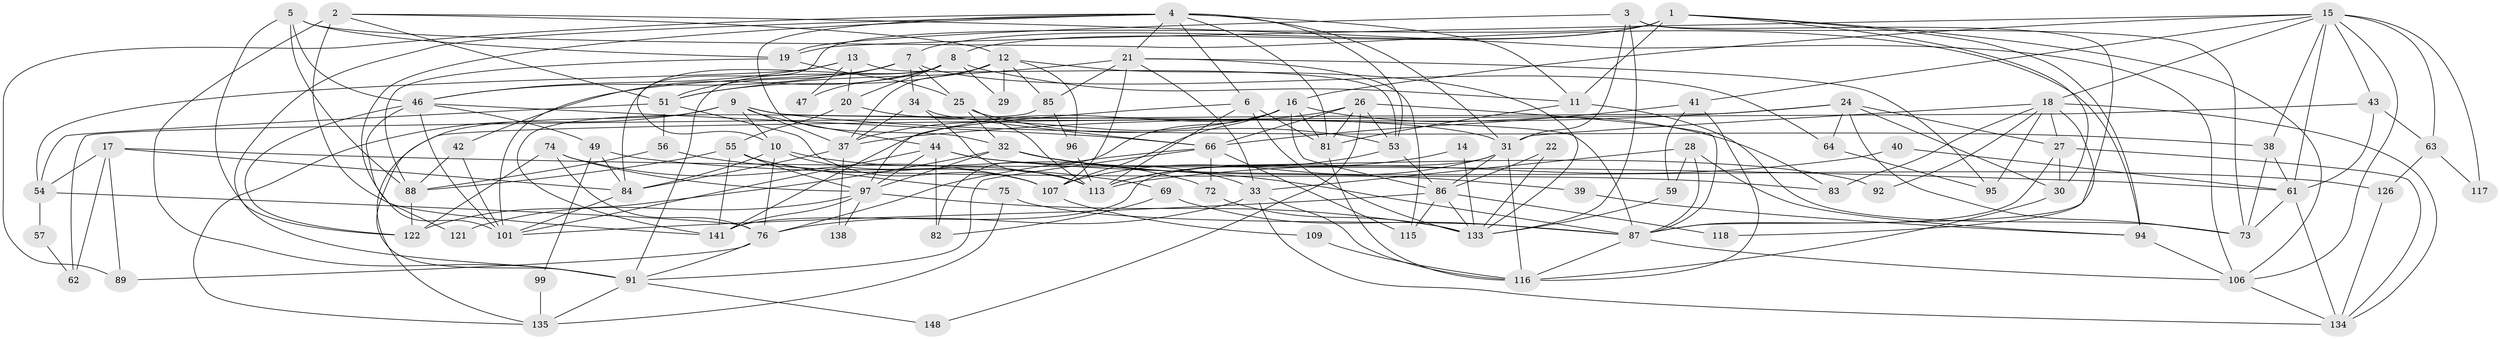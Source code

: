 // original degree distribution, {7: 0.0472972972972973, 4: 0.22297297297297297, 6: 0.0945945945945946, 5: 0.20945945945945946, 3: 0.2702702702702703, 2: 0.14864864864864866, 8: 0.006756756756756757}
// Generated by graph-tools (version 1.1) at 2025/11/02/27/25 16:11:22]
// undirected, 96 vertices, 241 edges
graph export_dot {
graph [start="1"]
  node [color=gray90,style=filled];
  1;
  2 [super="+79"];
  3 [super="+48"];
  4 [super="+36"];
  5;
  6 [super="+71"];
  7 [super="+111"];
  8 [super="+132"];
  9 [super="+123"];
  10 [super="+65"];
  11 [super="+110"];
  12 [super="+137"];
  13 [super="+23"];
  14;
  15 [super="+139"];
  16 [super="+93"];
  17;
  18 [super="+35"];
  19 [super="+78"];
  20 [super="+68"];
  21 [super="+125"];
  22;
  24 [super="+80"];
  25 [super="+70"];
  26 [super="+58"];
  27 [super="+45"];
  28 [super="+124"];
  29;
  30;
  31 [super="+128"];
  32 [super="+52"];
  33 [super="+119"];
  34;
  37 [super="+90"];
  38 [super="+50"];
  39;
  40;
  41 [super="+104"];
  42;
  43;
  44 [super="+77"];
  46 [super="+100"];
  47;
  49;
  51 [super="+103"];
  53 [super="+145"];
  54 [super="+67"];
  55 [super="+60"];
  56 [super="+129"];
  57;
  59;
  61 [super="+114"];
  62;
  63;
  64;
  66 [super="+131"];
  69;
  72;
  73;
  74;
  75;
  76;
  81 [super="+98"];
  82;
  83;
  84 [super="+140"];
  85;
  86 [super="+108"];
  87 [super="+120"];
  88 [super="+112"];
  89;
  91 [super="+146"];
  92;
  94;
  95;
  96;
  97 [super="+102"];
  99;
  101 [super="+105"];
  106;
  107 [super="+136"];
  109;
  113 [super="+127"];
  115;
  116 [super="+147"];
  117;
  118;
  121;
  122 [super="+130"];
  126;
  133 [super="+143"];
  134 [super="+144"];
  135;
  138;
  141 [super="+142"];
  148;
  1 -- 10;
  1 -- 8;
  1 -- 30;
  1 -- 94;
  1 -- 106;
  1 -- 11;
  1 -- 7;
  2 -- 12;
  2 -- 51;
  2 -- 141;
  2 -- 91;
  2 -- 106;
  3 -- 73;
  3 -- 31;
  3 -- 133;
  3 -- 19;
  3 -- 87;
  4 -- 21;
  4 -- 11;
  4 -- 53;
  4 -- 81;
  4 -- 101;
  4 -- 6;
  4 -- 89;
  4 -- 91;
  4 -- 31;
  4 -- 32;
  5 -- 46;
  5 -- 19;
  5 -- 88;
  5 -- 94;
  5 -- 122;
  6 -- 81;
  6 -- 133;
  6 -- 97;
  6 -- 113;
  7 -- 25;
  7 -- 64;
  7 -- 34 [weight=2];
  7 -- 51;
  7 -- 46;
  7 -- 101;
  8 -- 84;
  8 -- 29;
  8 -- 42;
  8 -- 47;
  8 -- 11;
  8 -- 91;
  8 -- 20;
  9 -- 37;
  9 -- 10;
  9 -- 135;
  9 -- 91;
  9 -- 44;
  9 -- 87;
  9 -- 38;
  10 -- 72;
  10 -- 76;
  10 -- 107;
  10 -- 84;
  11 -- 73;
  11 -- 81;
  12 -- 29;
  12 -- 37;
  12 -- 85;
  12 -- 96;
  12 -- 51;
  12 -- 133;
  13 -- 54;
  13 -- 46;
  13 -- 47;
  13 -- 53;
  13 -- 20;
  14 -- 113;
  14 -- 133;
  15 -- 43;
  15 -- 106;
  15 -- 18;
  15 -- 38;
  15 -- 117;
  15 -- 63;
  15 -- 19;
  15 -- 41;
  15 -- 61;
  15 -- 16;
  16 -- 107;
  16 -- 81;
  16 -- 82;
  16 -- 83;
  16 -- 37;
  16 -- 86;
  17 -- 89;
  17 -- 54;
  17 -- 61;
  17 -- 62;
  17 -- 84;
  18 -- 31;
  18 -- 92;
  18 -- 95;
  18 -- 83;
  18 -- 118;
  18 -- 134;
  18 -- 27;
  19 -- 25;
  19 -- 88;
  20 -- 55;
  20 -- 31;
  21 -- 115;
  21 -- 51 [weight=2];
  21 -- 33;
  21 -- 85;
  21 -- 95;
  21 -- 107;
  22 -- 133;
  22 -- 86;
  24 -- 30;
  24 -- 27;
  24 -- 62;
  24 -- 73;
  24 -- 64;
  24 -- 37;
  25 -- 32;
  25 -- 53;
  25 -- 113;
  26 -- 141;
  26 -- 148;
  26 -- 66;
  26 -- 81;
  26 -- 87;
  26 -- 53;
  27 -- 134;
  27 -- 30;
  27 -- 87;
  28 -- 59;
  28 -- 94;
  28 -- 33;
  28 -- 87;
  30 -- 116;
  31 -- 116;
  31 -- 86;
  31 -- 107;
  31 -- 141;
  32 -- 33;
  32 -- 39;
  32 -- 122;
  32 -- 97;
  32 -- 87;
  33 -- 116;
  33 -- 134;
  33 -- 76;
  34 -- 66;
  34 -- 113;
  34 -- 37;
  37 -- 84;
  37 -- 138;
  38 -- 61;
  38 -- 73;
  39 -- 94;
  40 -- 61;
  40 -- 113;
  41 -- 59;
  41 -- 66;
  41 -- 116;
  42 -- 88;
  42 -- 101;
  43 -- 135;
  43 -- 61;
  43 -- 63;
  44 -- 82;
  44 -- 92;
  44 -- 126;
  44 -- 97;
  44 -- 101;
  46 -- 121;
  46 -- 49;
  46 -- 122;
  46 -- 66;
  46 -- 101;
  49 -- 83;
  49 -- 99;
  49 -- 84;
  51 -- 54;
  51 -- 56 [weight=2];
  51 -- 107;
  53 -- 86;
  53 -- 113;
  54 -- 57;
  54 -- 76;
  55 -- 113;
  55 -- 88;
  55 -- 75;
  55 -- 141;
  55 -- 97;
  56 -- 88;
  56 -- 69;
  57 -- 62;
  59 -- 133;
  61 -- 73;
  61 -- 134;
  63 -- 126;
  63 -- 117;
  64 -- 95;
  66 -- 115;
  66 -- 72;
  66 -- 91;
  66 -- 76;
  69 -- 82;
  69 -- 87;
  72 -- 133;
  74 -- 76;
  74 -- 122;
  74 -- 107;
  74 -- 97;
  75 -- 87;
  75 -- 135;
  76 -- 89;
  76 -- 91;
  81 -- 116;
  84 -- 101;
  85 -- 96;
  85 -- 141;
  86 -- 101;
  86 -- 115;
  86 -- 118;
  86 -- 133;
  87 -- 106;
  87 -- 116;
  88 -- 122;
  91 -- 148;
  91 -- 135;
  94 -- 106;
  96 -- 113;
  97 -- 141;
  97 -- 133;
  97 -- 138;
  97 -- 121;
  99 -- 135;
  106 -- 134;
  107 -- 109;
  109 -- 116;
  126 -- 134;
}
